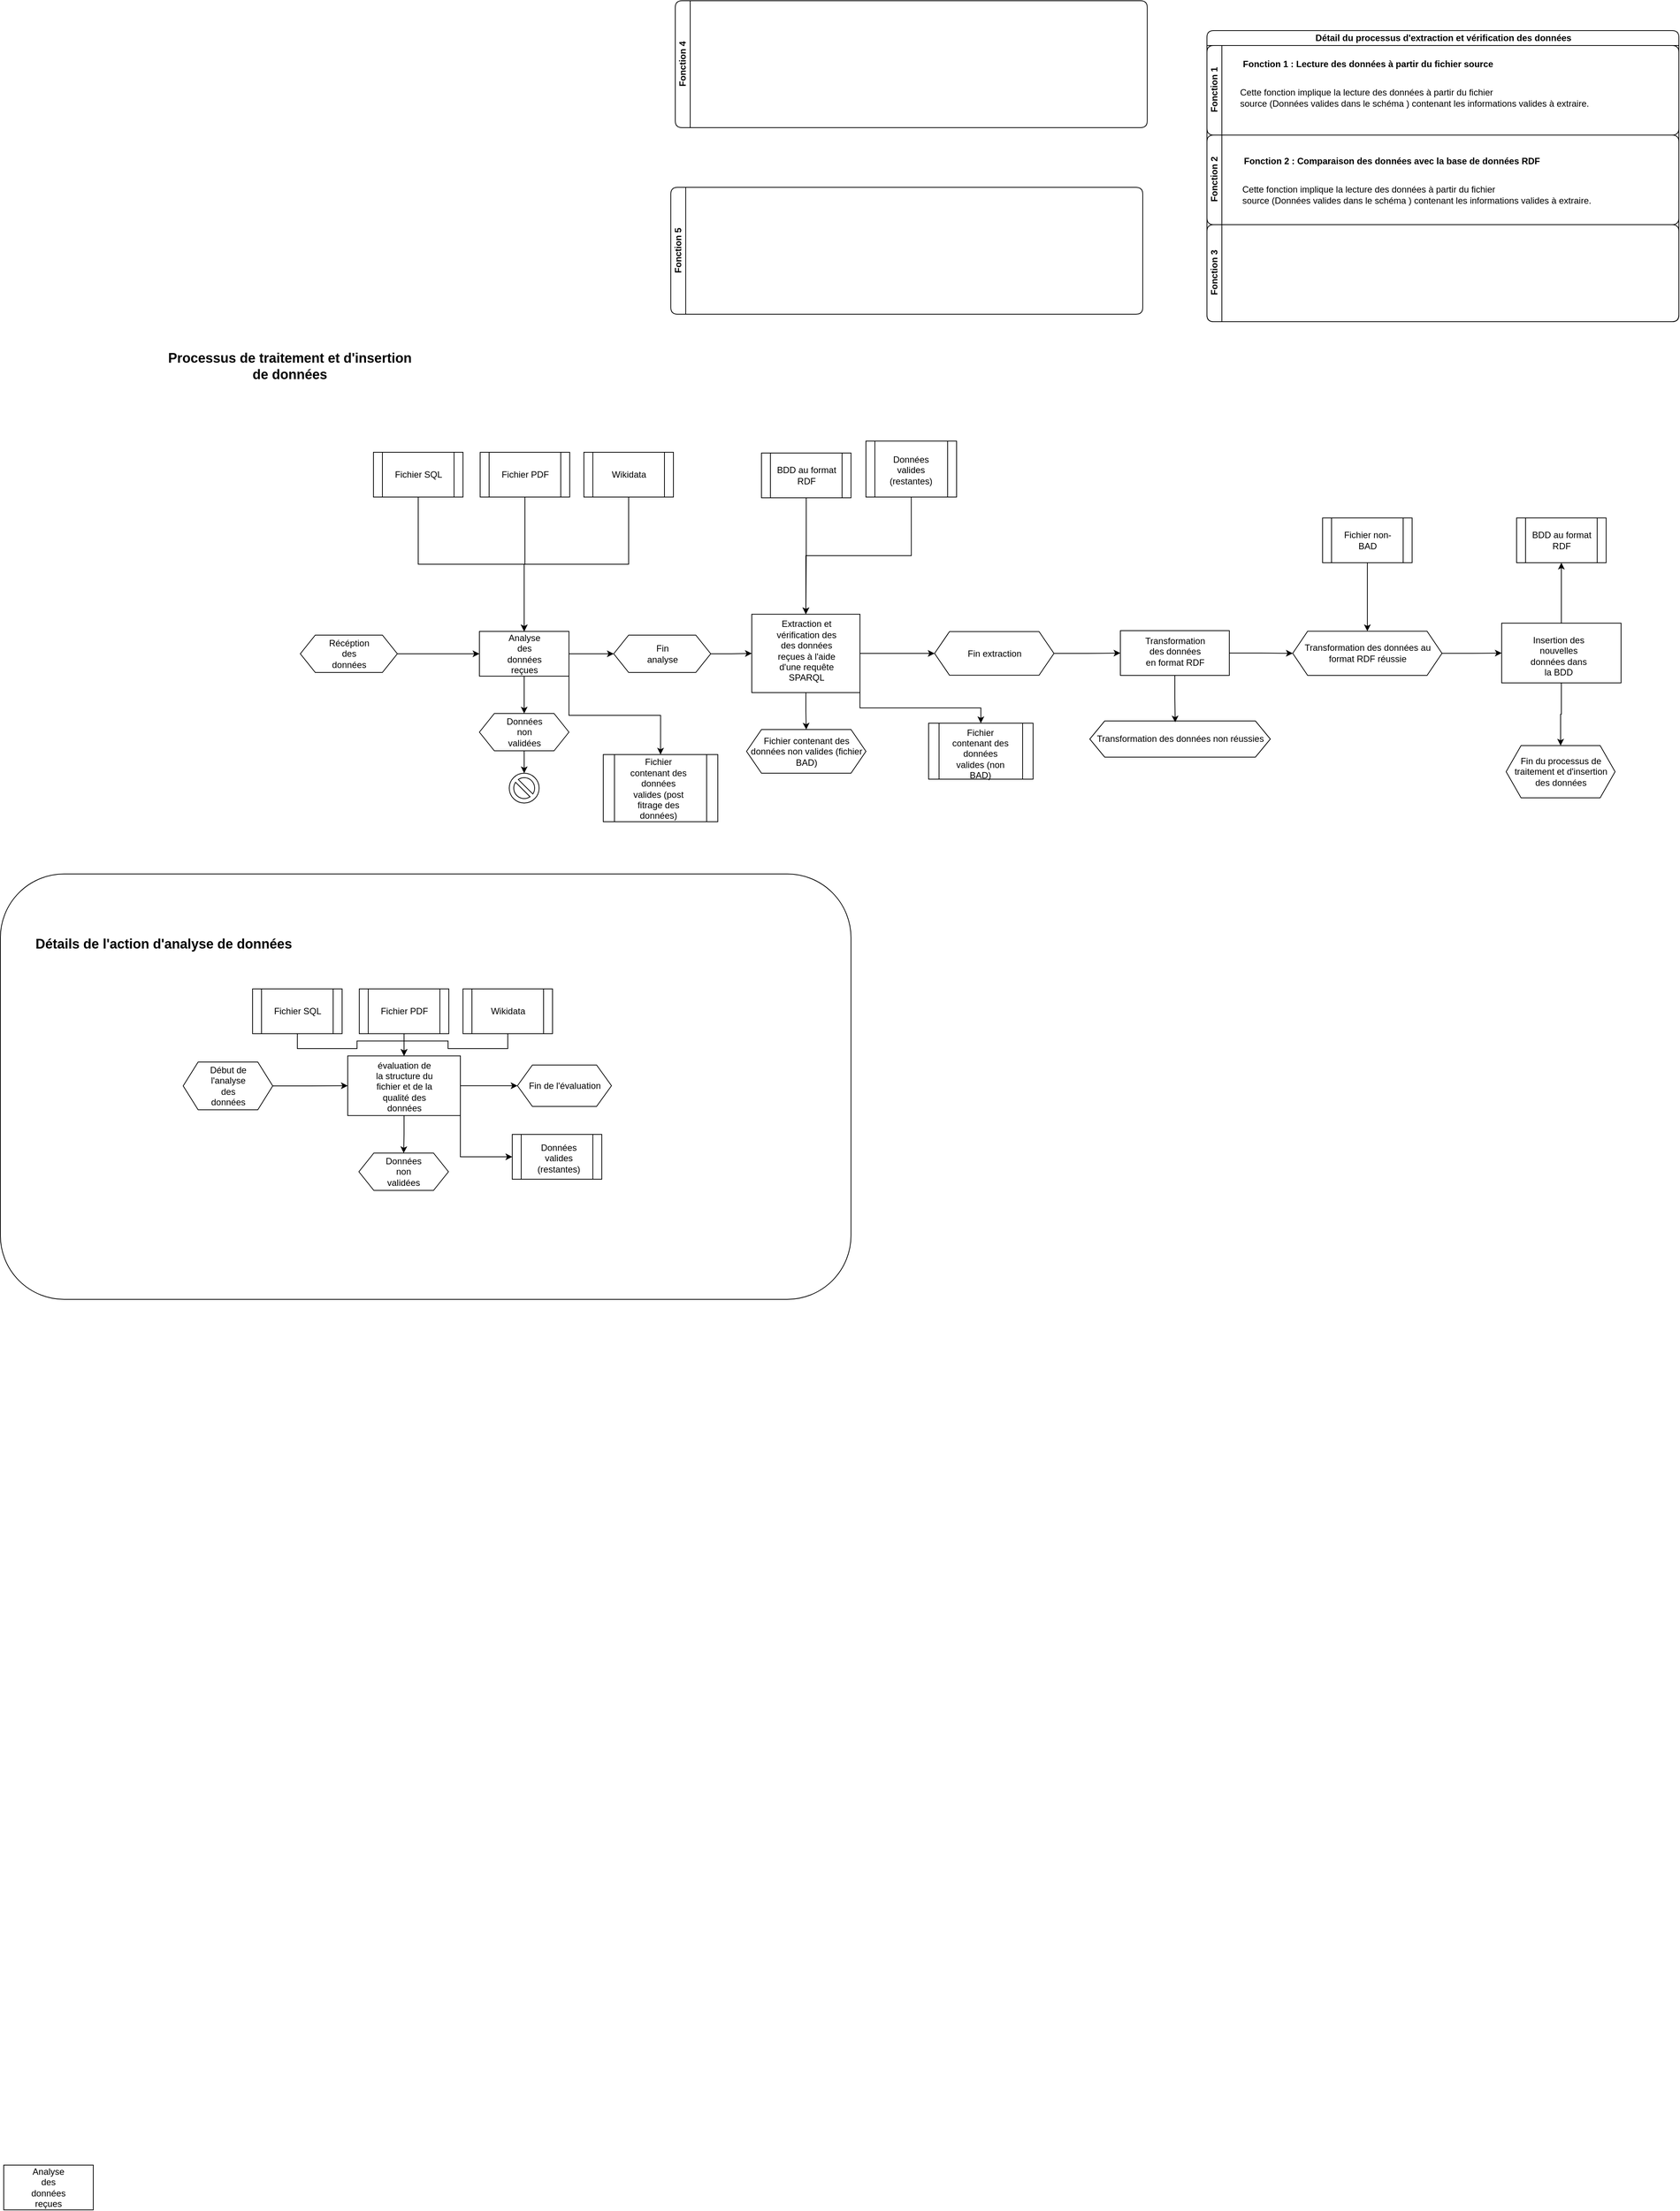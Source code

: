 <mxfile version="23.1.2" type="device">
  <diagram name="Page-1" id="oZl6qOF1715ecc37o1_x">
    <mxGraphModel dx="1509" dy="3006" grid="1" gridSize="10" guides="1" tooltips="1" connect="1" arrows="1" fold="0" page="1" pageScale="1" pageWidth="850" pageHeight="1100" math="0" shadow="0">
      <root>
        <mxCell id="0" />
        <mxCell id="1" parent="0" />
        <mxCell id="aIO3nB47ezk3nz23C2y8-13" value="" style="rounded=0;whiteSpace=wrap;html=1;" parent="1" vertex="1">
          <mxGeometry x="70" y="1250" width="120" height="60" as="geometry" />
        </mxCell>
        <mxCell id="aIO3nB47ezk3nz23C2y8-14" value="Analyse des données reçues" style="text;html=1;strokeColor=none;fillColor=none;align=center;verticalAlign=middle;whiteSpace=wrap;rounded=0;" parent="1" vertex="1">
          <mxGeometry x="100" y="1265" width="60" height="30" as="geometry" />
        </mxCell>
        <mxCell id="aIO3nB47ezk3nz23C2y8-145" value="" style="rounded=1;whiteSpace=wrap;html=1;movable=1;resizable=1;rotatable=1;deletable=1;editable=1;locked=0;connectable=1;" parent="1" vertex="1">
          <mxGeometry x="65.5" y="-480" width="1140" height="570" as="geometry" />
        </mxCell>
        <mxCell id="aIO3nB47ezk3nz23C2y8-163" style="edgeStyle=orthogonalEdgeStyle;rounded=0;orthogonalLoop=1;jettySize=auto;html=1;exitX=1;exitY=0.5;exitDx=0;exitDy=0;entryX=0;entryY=0.5;entryDx=0;entryDy=0;" parent="1" source="aIO3nB47ezk3nz23C2y8-164" target="aIO3nB47ezk3nz23C2y8-169" edge="1">
          <mxGeometry relative="1" as="geometry" />
        </mxCell>
        <mxCell id="aIO3nB47ezk3nz23C2y8-164" value="" style="shape=hexagon;perimeter=hexagonPerimeter2;whiteSpace=wrap;html=1;fixedSize=1;" parent="1" vertex="1">
          <mxGeometry x="310.5" y="-228" width="120" height="64" as="geometry" />
        </mxCell>
        <mxCell id="aIO3nB47ezk3nz23C2y8-165" value="Début de l&#39;analyse des données" style="text;html=1;strokeColor=none;fillColor=none;align=center;verticalAlign=middle;whiteSpace=wrap;rounded=0;" parent="1" vertex="1">
          <mxGeometry x="340.5" y="-211" width="60" height="30" as="geometry" />
        </mxCell>
        <mxCell id="aIO3nB47ezk3nz23C2y8-166" style="edgeStyle=orthogonalEdgeStyle;rounded=0;orthogonalLoop=1;jettySize=auto;html=1;exitX=0.5;exitY=1;exitDx=0;exitDy=0;entryX=0.5;entryY=0;entryDx=0;entryDy=0;" parent="1" source="aIO3nB47ezk3nz23C2y8-169" target="aIO3nB47ezk3nz23C2y8-181" edge="1">
          <mxGeometry relative="1" as="geometry" />
        </mxCell>
        <mxCell id="aIO3nB47ezk3nz23C2y8-167" style="edgeStyle=orthogonalEdgeStyle;rounded=0;orthogonalLoop=1;jettySize=auto;html=1;exitX=1;exitY=0.5;exitDx=0;exitDy=0;entryX=0;entryY=0.5;entryDx=0;entryDy=0;" parent="1" source="aIO3nB47ezk3nz23C2y8-169" target="aIO3nB47ezk3nz23C2y8-180" edge="1">
          <mxGeometry relative="1" as="geometry" />
        </mxCell>
        <mxCell id="aIO3nB47ezk3nz23C2y8-168" style="edgeStyle=orthogonalEdgeStyle;rounded=0;orthogonalLoop=1;jettySize=auto;html=1;exitX=1;exitY=1;exitDx=0;exitDy=0;entryX=0;entryY=0.5;entryDx=0;entryDy=0;" parent="1" source="aIO3nB47ezk3nz23C2y8-169" target="aIO3nB47ezk3nz23C2y8-183" edge="1">
          <mxGeometry relative="1" as="geometry" />
        </mxCell>
        <mxCell id="aIO3nB47ezk3nz23C2y8-169" value="" style="rounded=0;whiteSpace=wrap;html=1;" parent="1" vertex="1">
          <mxGeometry x="531" y="-236.25" width="151" height="80" as="geometry" />
        </mxCell>
        <mxCell id="aIO3nB47ezk3nz23C2y8-170" value="évaluation de la structure du fichier et de la qualité des données" style="text;html=1;strokeColor=none;fillColor=none;align=center;verticalAlign=middle;whiteSpace=wrap;rounded=0;" parent="1" vertex="1">
          <mxGeometry x="563.5" y="-210" width="86" height="30" as="geometry" />
        </mxCell>
        <mxCell id="aIO3nB47ezk3nz23C2y8-171" style="edgeStyle=orthogonalEdgeStyle;rounded=0;orthogonalLoop=1;jettySize=auto;html=1;exitX=0.5;exitY=1;exitDx=0;exitDy=0;entryX=0.5;entryY=0;entryDx=0;entryDy=0;" parent="1" source="aIO3nB47ezk3nz23C2y8-172" target="aIO3nB47ezk3nz23C2y8-169" edge="1">
          <mxGeometry relative="1" as="geometry" />
        </mxCell>
        <mxCell id="aIO3nB47ezk3nz23C2y8-172" value="" style="shape=process;whiteSpace=wrap;html=1;backgroundOutline=1;" parent="1" vertex="1">
          <mxGeometry x="403.5" y="-326" width="120" height="60" as="geometry" />
        </mxCell>
        <mxCell id="aIO3nB47ezk3nz23C2y8-173" value="Fichier SQL" style="text;html=1;strokeColor=none;fillColor=none;align=center;verticalAlign=middle;whiteSpace=wrap;rounded=0;" parent="1" vertex="1">
          <mxGeometry x="420.5" y="-311" width="86" height="30" as="geometry" />
        </mxCell>
        <mxCell id="aIO3nB47ezk3nz23C2y8-174" style="edgeStyle=orthogonalEdgeStyle;rounded=0;orthogonalLoop=1;jettySize=auto;html=1;exitX=0.5;exitY=1;exitDx=0;exitDy=0;entryX=0.5;entryY=0;entryDx=0;entryDy=0;" parent="1" source="aIO3nB47ezk3nz23C2y8-175" target="aIO3nB47ezk3nz23C2y8-169" edge="1">
          <mxGeometry relative="1" as="geometry" />
        </mxCell>
        <mxCell id="aIO3nB47ezk3nz23C2y8-175" value="" style="shape=process;whiteSpace=wrap;html=1;backgroundOutline=1;" parent="1" vertex="1">
          <mxGeometry x="546.5" y="-326" width="120" height="60" as="geometry" />
        </mxCell>
        <mxCell id="aIO3nB47ezk3nz23C2y8-176" value="Fichier PDF" style="text;html=1;strokeColor=none;fillColor=none;align=center;verticalAlign=middle;whiteSpace=wrap;rounded=0;" parent="1" vertex="1">
          <mxGeometry x="563.5" y="-311" width="86" height="30" as="geometry" />
        </mxCell>
        <mxCell id="aIO3nB47ezk3nz23C2y8-177" style="edgeStyle=orthogonalEdgeStyle;rounded=0;orthogonalLoop=1;jettySize=auto;html=1;exitX=0.5;exitY=1;exitDx=0;exitDy=0;entryX=0.5;entryY=0;entryDx=0;entryDy=0;" parent="1" source="aIO3nB47ezk3nz23C2y8-178" target="aIO3nB47ezk3nz23C2y8-169" edge="1">
          <mxGeometry relative="1" as="geometry" />
        </mxCell>
        <mxCell id="aIO3nB47ezk3nz23C2y8-178" value="" style="shape=process;whiteSpace=wrap;html=1;backgroundOutline=1;" parent="1" vertex="1">
          <mxGeometry x="685.5" y="-326" width="120" height="60" as="geometry" />
        </mxCell>
        <mxCell id="aIO3nB47ezk3nz23C2y8-179" value="Wikidata" style="text;html=1;strokeColor=none;fillColor=none;align=center;verticalAlign=middle;whiteSpace=wrap;rounded=0;" parent="1" vertex="1">
          <mxGeometry x="702.5" y="-311" width="86" height="30" as="geometry" />
        </mxCell>
        <mxCell id="aIO3nB47ezk3nz23C2y8-180" value="Fin de l&#39;évaluation" style="shape=hexagon;perimeter=hexagonPerimeter2;whiteSpace=wrap;html=1;fixedSize=1;" parent="1" vertex="1">
          <mxGeometry x="758.5" y="-224" width="126" height="55.5" as="geometry" />
        </mxCell>
        <mxCell id="aIO3nB47ezk3nz23C2y8-181" value="" style="shape=hexagon;perimeter=hexagonPerimeter2;whiteSpace=wrap;html=1;fixedSize=1;" parent="1" vertex="1">
          <mxGeometry x="546" y="-106" width="120" height="50" as="geometry" />
        </mxCell>
        <mxCell id="aIO3nB47ezk3nz23C2y8-182" value="Données non validées" style="text;html=1;strokeColor=none;fillColor=none;align=center;verticalAlign=middle;whiteSpace=wrap;rounded=0;" parent="1" vertex="1">
          <mxGeometry x="576" y="-96" width="60" height="30" as="geometry" />
        </mxCell>
        <mxCell id="aIO3nB47ezk3nz23C2y8-183" value="" style="shape=process;whiteSpace=wrap;html=1;backgroundOutline=1;" parent="1" vertex="1">
          <mxGeometry x="751.5" y="-131" width="120" height="60" as="geometry" />
        </mxCell>
        <mxCell id="aIO3nB47ezk3nz23C2y8-184" value="Données valides (restantes)" style="text;html=1;strokeColor=none;fillColor=none;align=center;verticalAlign=middle;whiteSpace=wrap;rounded=0;" parent="1" vertex="1">
          <mxGeometry x="770.5" y="-114" width="86" height="30" as="geometry" />
        </mxCell>
        <mxCell id="aIO3nB47ezk3nz23C2y8-186" value="&lt;b&gt;&lt;font style=&quot;font-size: 18px;&quot;&gt;Détails de l&#39;action d&#39;analyse de données&lt;br&gt;&lt;/font&gt;&lt;/b&gt;" style="text;html=1;strokeColor=none;fillColor=none;align=center;verticalAlign=middle;whiteSpace=wrap;rounded=0;" parent="1" vertex="1">
          <mxGeometry x="111" y="-446" width="347" height="120" as="geometry" />
        </mxCell>
        <mxCell id="iXcxEZcWJ1QKEO0OURPL-1" style="edgeStyle=orthogonalEdgeStyle;rounded=0;orthogonalLoop=1;jettySize=auto;html=1;exitX=1;exitY=0.5;exitDx=0;exitDy=0;entryX=0;entryY=0.5;entryDx=0;entryDy=0;" edge="1" parent="1" source="iXcxEZcWJ1QKEO0OURPL-2" target="iXcxEZcWJ1QKEO0OURPL-7">
          <mxGeometry relative="1" as="geometry" />
        </mxCell>
        <mxCell id="iXcxEZcWJ1QKEO0OURPL-2" value="" style="shape=hexagon;perimeter=hexagonPerimeter2;whiteSpace=wrap;html=1;fixedSize=1;" vertex="1" parent="1">
          <mxGeometry x="467.5" y="-800" width="130" height="50" as="geometry" />
        </mxCell>
        <mxCell id="iXcxEZcWJ1QKEO0OURPL-3" value="Récéption des données" style="text;html=1;strokeColor=none;fillColor=none;align=center;verticalAlign=middle;whiteSpace=wrap;rounded=0;" vertex="1" parent="1">
          <mxGeometry x="502.5" y="-790" width="60" height="30" as="geometry" />
        </mxCell>
        <mxCell id="iXcxEZcWJ1QKEO0OURPL-4" style="edgeStyle=orthogonalEdgeStyle;rounded=0;orthogonalLoop=1;jettySize=auto;html=1;exitX=0.5;exitY=1;exitDx=0;exitDy=0;entryX=0.5;entryY=0;entryDx=0;entryDy=0;" edge="1" parent="1" source="iXcxEZcWJ1QKEO0OURPL-7" target="iXcxEZcWJ1QKEO0OURPL-9">
          <mxGeometry relative="1" as="geometry" />
        </mxCell>
        <mxCell id="iXcxEZcWJ1QKEO0OURPL-5" style="edgeStyle=orthogonalEdgeStyle;rounded=0;orthogonalLoop=1;jettySize=auto;html=1;exitX=1;exitY=0.5;exitDx=0;exitDy=0;entryX=0;entryY=0.5;entryDx=0;entryDy=0;" edge="1" parent="1" source="iXcxEZcWJ1QKEO0OURPL-7" target="iXcxEZcWJ1QKEO0OURPL-19">
          <mxGeometry relative="1" as="geometry" />
        </mxCell>
        <mxCell id="iXcxEZcWJ1QKEO0OURPL-6" style="edgeStyle=orthogonalEdgeStyle;rounded=0;orthogonalLoop=1;jettySize=auto;html=1;exitX=1;exitY=1;exitDx=0;exitDy=0;entryX=0.5;entryY=0;entryDx=0;entryDy=0;" edge="1" parent="1" source="iXcxEZcWJ1QKEO0OURPL-7" target="iXcxEZcWJ1QKEO0OURPL-56">
          <mxGeometry relative="1" as="geometry" />
        </mxCell>
        <mxCell id="iXcxEZcWJ1QKEO0OURPL-7" value="" style="rounded=0;whiteSpace=wrap;html=1;" vertex="1" parent="1">
          <mxGeometry x="707.5" y="-805" width="120" height="60" as="geometry" />
        </mxCell>
        <mxCell id="iXcxEZcWJ1QKEO0OURPL-8" value="Analyse des données reçues" style="text;html=1;strokeColor=none;fillColor=none;align=center;verticalAlign=middle;whiteSpace=wrap;rounded=0;" vertex="1" parent="1">
          <mxGeometry x="737.5" y="-790" width="60" height="30" as="geometry" />
        </mxCell>
        <mxCell id="iXcxEZcWJ1QKEO0OURPL-9" value="" style="shape=hexagon;perimeter=hexagonPerimeter2;whiteSpace=wrap;html=1;fixedSize=1;" vertex="1" parent="1">
          <mxGeometry x="707.5" y="-695" width="120" height="50" as="geometry" />
        </mxCell>
        <mxCell id="iXcxEZcWJ1QKEO0OURPL-10" value="Données non validées" style="text;html=1;strokeColor=none;fillColor=none;align=center;verticalAlign=middle;whiteSpace=wrap;rounded=0;" vertex="1" parent="1">
          <mxGeometry x="737.5" y="-685" width="60" height="30" as="geometry" />
        </mxCell>
        <mxCell id="iXcxEZcWJ1QKEO0OURPL-11" value="" style="verticalLabelPosition=bottom;verticalAlign=top;html=1;shape=mxgraph.basic.no_symbol" vertex="1" parent="1">
          <mxGeometry x="747.5" y="-615" width="40" height="40" as="geometry" />
        </mxCell>
        <mxCell id="iXcxEZcWJ1QKEO0OURPL-12" style="edgeStyle=orthogonalEdgeStyle;rounded=0;orthogonalLoop=1;jettySize=auto;html=1;exitX=0.5;exitY=1;exitDx=0;exitDy=0;entryX=0.5;entryY=0;entryDx=0;entryDy=0;entryPerimeter=0;" edge="1" parent="1" source="iXcxEZcWJ1QKEO0OURPL-9" target="iXcxEZcWJ1QKEO0OURPL-11">
          <mxGeometry relative="1" as="geometry" />
        </mxCell>
        <mxCell id="iXcxEZcWJ1QKEO0OURPL-13" style="edgeStyle=orthogonalEdgeStyle;rounded=0;orthogonalLoop=1;jettySize=auto;html=1;exitX=1;exitY=0.5;exitDx=0;exitDy=0;entryX=0;entryY=0.5;entryDx=0;entryDy=0;" edge="1" parent="1" source="iXcxEZcWJ1QKEO0OURPL-16" target="iXcxEZcWJ1QKEO0OURPL-35">
          <mxGeometry relative="1" as="geometry" />
        </mxCell>
        <mxCell id="iXcxEZcWJ1QKEO0OURPL-14" style="edgeStyle=orthogonalEdgeStyle;rounded=0;orthogonalLoop=1;jettySize=auto;html=1;exitX=0.5;exitY=1;exitDx=0;exitDy=0;entryX=0.5;entryY=0;entryDx=0;entryDy=0;" edge="1" parent="1" source="iXcxEZcWJ1QKEO0OURPL-16" target="iXcxEZcWJ1QKEO0OURPL-36">
          <mxGeometry relative="1" as="geometry" />
        </mxCell>
        <mxCell id="iXcxEZcWJ1QKEO0OURPL-15" style="edgeStyle=orthogonalEdgeStyle;rounded=0;orthogonalLoop=1;jettySize=auto;html=1;exitX=1;exitY=1;exitDx=0;exitDy=0;entryX=0.5;entryY=0;entryDx=0;entryDy=0;" edge="1" parent="1" source="iXcxEZcWJ1QKEO0OURPL-16" target="iXcxEZcWJ1QKEO0OURPL-54">
          <mxGeometry relative="1" as="geometry" />
        </mxCell>
        <mxCell id="iXcxEZcWJ1QKEO0OURPL-16" value="" style="rounded=0;whiteSpace=wrap;html=1;" vertex="1" parent="1">
          <mxGeometry x="1072.5" y="-828" width="145" height="105" as="geometry" />
        </mxCell>
        <mxCell id="iXcxEZcWJ1QKEO0OURPL-17" value="Extraction et vérification des des données reçues à l&#39;aide d&#39;une requête SPARQL" style="text;html=1;strokeColor=none;fillColor=none;align=center;verticalAlign=middle;whiteSpace=wrap;rounded=0;" vertex="1" parent="1">
          <mxGeometry x="1102.5" y="-794" width="86" height="30" as="geometry" />
        </mxCell>
        <mxCell id="iXcxEZcWJ1QKEO0OURPL-18" style="edgeStyle=orthogonalEdgeStyle;rounded=0;orthogonalLoop=1;jettySize=auto;html=1;exitX=1;exitY=0.5;exitDx=0;exitDy=0;entryX=0;entryY=0.5;entryDx=0;entryDy=0;" edge="1" parent="1" source="iXcxEZcWJ1QKEO0OURPL-19" target="iXcxEZcWJ1QKEO0OURPL-16">
          <mxGeometry relative="1" as="geometry" />
        </mxCell>
        <mxCell id="iXcxEZcWJ1QKEO0OURPL-19" value="" style="shape=hexagon;perimeter=hexagonPerimeter2;whiteSpace=wrap;html=1;fixedSize=1;" vertex="1" parent="1">
          <mxGeometry x="887.5" y="-800" width="130" height="50" as="geometry" />
        </mxCell>
        <mxCell id="iXcxEZcWJ1QKEO0OURPL-20" value="Fin analyse" style="text;html=1;strokeColor=none;fillColor=none;align=center;verticalAlign=middle;whiteSpace=wrap;rounded=0;" vertex="1" parent="1">
          <mxGeometry x="922.5" y="-790" width="60" height="30" as="geometry" />
        </mxCell>
        <mxCell id="iXcxEZcWJ1QKEO0OURPL-21" style="edgeStyle=orthogonalEdgeStyle;rounded=0;orthogonalLoop=1;jettySize=auto;html=1;exitX=0.5;exitY=1;exitDx=0;exitDy=0;entryX=0.5;entryY=0;entryDx=0;entryDy=0;" edge="1" parent="1" source="iXcxEZcWJ1QKEO0OURPL-22" target="iXcxEZcWJ1QKEO0OURPL-16">
          <mxGeometry relative="1" as="geometry" />
        </mxCell>
        <mxCell id="iXcxEZcWJ1QKEO0OURPL-22" value="" style="shape=process;whiteSpace=wrap;html=1;backgroundOutline=1;" vertex="1" parent="1">
          <mxGeometry x="1085.5" y="-1044" width="120" height="60" as="geometry" />
        </mxCell>
        <mxCell id="iXcxEZcWJ1QKEO0OURPL-23" value="BDD au format RDF" style="text;html=1;strokeColor=none;fillColor=none;align=center;verticalAlign=middle;whiteSpace=wrap;rounded=0;" vertex="1" parent="1">
          <mxGeometry x="1102.5" y="-1029" width="86" height="30" as="geometry" />
        </mxCell>
        <mxCell id="iXcxEZcWJ1QKEO0OURPL-24" style="edgeStyle=orthogonalEdgeStyle;rounded=0;orthogonalLoop=1;jettySize=auto;html=1;exitX=1;exitY=0.5;exitDx=0;exitDy=0;entryX=0;entryY=0.5;entryDx=0;entryDy=0;" edge="1" parent="1" source="iXcxEZcWJ1QKEO0OURPL-25" target="iXcxEZcWJ1QKEO0OURPL-47">
          <mxGeometry relative="1" as="geometry" />
        </mxCell>
        <mxCell id="iXcxEZcWJ1QKEO0OURPL-25" value="" style="rounded=0;whiteSpace=wrap;html=1;" vertex="1" parent="1">
          <mxGeometry x="1566.5" y="-806" width="146" height="60" as="geometry" />
        </mxCell>
        <mxCell id="iXcxEZcWJ1QKEO0OURPL-26" value="Transformation des données en format RDF" style="text;html=1;strokeColor=none;fillColor=none;align=center;verticalAlign=middle;whiteSpace=wrap;rounded=0;" vertex="1" parent="1">
          <mxGeometry x="1596.5" y="-793" width="86" height="30" as="geometry" />
        </mxCell>
        <mxCell id="iXcxEZcWJ1QKEO0OURPL-27" value="" style="shape=process;whiteSpace=wrap;html=1;backgroundOutline=1;" vertex="1" parent="1">
          <mxGeometry x="2097.5" y="-957" width="120" height="60" as="geometry" />
        </mxCell>
        <mxCell id="iXcxEZcWJ1QKEO0OURPL-28" value="BDD au format RDF" style="text;html=1;strokeColor=none;fillColor=none;align=center;verticalAlign=middle;whiteSpace=wrap;rounded=0;" vertex="1" parent="1">
          <mxGeometry x="2114.5" y="-942" width="86" height="30" as="geometry" />
        </mxCell>
        <mxCell id="iXcxEZcWJ1QKEO0OURPL-29" style="edgeStyle=orthogonalEdgeStyle;rounded=0;orthogonalLoop=1;jettySize=auto;html=1;exitX=0.5;exitY=0;exitDx=0;exitDy=0;entryX=0.5;entryY=1;entryDx=0;entryDy=0;" edge="1" parent="1" source="iXcxEZcWJ1QKEO0OURPL-31" target="iXcxEZcWJ1QKEO0OURPL-27">
          <mxGeometry relative="1" as="geometry" />
        </mxCell>
        <mxCell id="iXcxEZcWJ1QKEO0OURPL-30" style="edgeStyle=orthogonalEdgeStyle;rounded=0;orthogonalLoop=1;jettySize=auto;html=1;exitX=0.5;exitY=1;exitDx=0;exitDy=0;entryX=0.5;entryY=0;entryDx=0;entryDy=0;" edge="1" parent="1" source="iXcxEZcWJ1QKEO0OURPL-31" target="iXcxEZcWJ1QKEO0OURPL-33">
          <mxGeometry relative="1" as="geometry" />
        </mxCell>
        <mxCell id="iXcxEZcWJ1QKEO0OURPL-31" value="" style="rounded=0;whiteSpace=wrap;html=1;" vertex="1" parent="1">
          <mxGeometry x="2077.5" y="-816" width="160" height="80" as="geometry" />
        </mxCell>
        <mxCell id="iXcxEZcWJ1QKEO0OURPL-32" value="Insertion des nouvelles données dans la BDD" style="text;html=1;strokeColor=none;fillColor=none;align=center;verticalAlign=middle;whiteSpace=wrap;rounded=0;" vertex="1" parent="1">
          <mxGeometry x="2110.5" y="-787" width="86" height="30" as="geometry" />
        </mxCell>
        <mxCell id="iXcxEZcWJ1QKEO0OURPL-33" value="Fin du processus de traitement et d&#39;insertion des données" style="shape=hexagon;perimeter=hexagonPerimeter2;whiteSpace=wrap;html=1;fixedSize=1;" vertex="1" parent="1">
          <mxGeometry x="2083.5" y="-652" width="146" height="70" as="geometry" />
        </mxCell>
        <mxCell id="iXcxEZcWJ1QKEO0OURPL-34" style="edgeStyle=orthogonalEdgeStyle;rounded=0;orthogonalLoop=1;jettySize=auto;html=1;exitX=1;exitY=0.5;exitDx=0;exitDy=0;entryX=0;entryY=0.5;entryDx=0;entryDy=0;" edge="1" parent="1" source="iXcxEZcWJ1QKEO0OURPL-35" target="iXcxEZcWJ1QKEO0OURPL-25">
          <mxGeometry relative="1" as="geometry" />
        </mxCell>
        <mxCell id="iXcxEZcWJ1QKEO0OURPL-35" value="Fin extraction" style="shape=hexagon;perimeter=hexagonPerimeter2;whiteSpace=wrap;html=1;fixedSize=1;" vertex="1" parent="1">
          <mxGeometry x="1317.5" y="-804.75" width="160" height="58.5" as="geometry" />
        </mxCell>
        <mxCell id="iXcxEZcWJ1QKEO0OURPL-36" value="Fichier contenant des données non valides (fichier BAD)" style="shape=hexagon;perimeter=hexagonPerimeter2;whiteSpace=wrap;html=1;fixedSize=1;" vertex="1" parent="1">
          <mxGeometry x="1065.5" y="-673.5" width="160" height="58.5" as="geometry" />
        </mxCell>
        <mxCell id="iXcxEZcWJ1QKEO0OURPL-37" style="edgeStyle=orthogonalEdgeStyle;rounded=0;orthogonalLoop=1;jettySize=auto;html=1;exitX=0.5;exitY=1;exitDx=0;exitDy=0;entryX=0.5;entryY=0;entryDx=0;entryDy=0;" edge="1" parent="1" source="iXcxEZcWJ1QKEO0OURPL-38" target="iXcxEZcWJ1QKEO0OURPL-7">
          <mxGeometry relative="1" as="geometry" />
        </mxCell>
        <mxCell id="iXcxEZcWJ1QKEO0OURPL-38" value="" style="shape=process;whiteSpace=wrap;html=1;backgroundOutline=1;" vertex="1" parent="1">
          <mxGeometry x="565.5" y="-1045" width="120" height="60" as="geometry" />
        </mxCell>
        <mxCell id="iXcxEZcWJ1QKEO0OURPL-39" value="Fichier SQL" style="text;html=1;strokeColor=none;fillColor=none;align=center;verticalAlign=middle;whiteSpace=wrap;rounded=0;" vertex="1" parent="1">
          <mxGeometry x="582.5" y="-1030" width="86" height="30" as="geometry" />
        </mxCell>
        <mxCell id="iXcxEZcWJ1QKEO0OURPL-40" style="edgeStyle=orthogonalEdgeStyle;rounded=0;orthogonalLoop=1;jettySize=auto;html=1;exitX=0.5;exitY=1;exitDx=0;exitDy=0;entryX=0.5;entryY=0;entryDx=0;entryDy=0;" edge="1" parent="1" source="iXcxEZcWJ1QKEO0OURPL-41" target="iXcxEZcWJ1QKEO0OURPL-7">
          <mxGeometry relative="1" as="geometry" />
        </mxCell>
        <mxCell id="iXcxEZcWJ1QKEO0OURPL-41" value="" style="shape=process;whiteSpace=wrap;html=1;backgroundOutline=1;" vertex="1" parent="1">
          <mxGeometry x="708.5" y="-1045" width="120" height="60" as="geometry" />
        </mxCell>
        <mxCell id="iXcxEZcWJ1QKEO0OURPL-42" value="Fichier PDF" style="text;html=1;strokeColor=none;fillColor=none;align=center;verticalAlign=middle;whiteSpace=wrap;rounded=0;" vertex="1" parent="1">
          <mxGeometry x="725.5" y="-1030" width="86" height="30" as="geometry" />
        </mxCell>
        <mxCell id="iXcxEZcWJ1QKEO0OURPL-43" style="edgeStyle=orthogonalEdgeStyle;rounded=0;orthogonalLoop=1;jettySize=auto;html=1;exitX=0.5;exitY=1;exitDx=0;exitDy=0;entryX=0.5;entryY=0;entryDx=0;entryDy=0;" edge="1" parent="1" source="iXcxEZcWJ1QKEO0OURPL-44" target="iXcxEZcWJ1QKEO0OURPL-7">
          <mxGeometry relative="1" as="geometry" />
        </mxCell>
        <mxCell id="iXcxEZcWJ1QKEO0OURPL-44" value="" style="shape=process;whiteSpace=wrap;html=1;backgroundOutline=1;" vertex="1" parent="1">
          <mxGeometry x="847.5" y="-1045" width="120" height="60" as="geometry" />
        </mxCell>
        <mxCell id="iXcxEZcWJ1QKEO0OURPL-45" value="Wikidata" style="text;html=1;strokeColor=none;fillColor=none;align=center;verticalAlign=middle;whiteSpace=wrap;rounded=0;" vertex="1" parent="1">
          <mxGeometry x="864.5" y="-1030" width="86" height="30" as="geometry" />
        </mxCell>
        <mxCell id="iXcxEZcWJ1QKEO0OURPL-46" style="edgeStyle=orthogonalEdgeStyle;rounded=0;orthogonalLoop=1;jettySize=auto;html=1;exitX=1;exitY=0.5;exitDx=0;exitDy=0;entryX=0;entryY=0.5;entryDx=0;entryDy=0;" edge="1" parent="1" source="iXcxEZcWJ1QKEO0OURPL-47" target="iXcxEZcWJ1QKEO0OURPL-31">
          <mxGeometry relative="1" as="geometry" />
        </mxCell>
        <mxCell id="iXcxEZcWJ1QKEO0OURPL-47" value="Transformation des données au format RDF réussie" style="shape=hexagon;perimeter=hexagonPerimeter2;whiteSpace=wrap;html=1;fixedSize=1;" vertex="1" parent="1">
          <mxGeometry x="1797.5" y="-805.25" width="200" height="59.25" as="geometry" />
        </mxCell>
        <mxCell id="iXcxEZcWJ1QKEO0OURPL-48" value="Transformation des données non réussies" style="shape=hexagon;perimeter=hexagonPerimeter2;whiteSpace=wrap;html=1;fixedSize=1;" vertex="1" parent="1">
          <mxGeometry x="1525.5" y="-685" width="242" height="48.5" as="geometry" />
        </mxCell>
        <mxCell id="iXcxEZcWJ1QKEO0OURPL-49" style="edgeStyle=orthogonalEdgeStyle;rounded=0;orthogonalLoop=1;jettySize=auto;html=1;exitX=0.5;exitY=1;exitDx=0;exitDy=0;entryX=0.473;entryY=0.039;entryDx=0;entryDy=0;entryPerimeter=0;" edge="1" parent="1" source="iXcxEZcWJ1QKEO0OURPL-25" target="iXcxEZcWJ1QKEO0OURPL-48">
          <mxGeometry relative="1" as="geometry" />
        </mxCell>
        <mxCell id="iXcxEZcWJ1QKEO0OURPL-50" value="&lt;b&gt;&lt;font style=&quot;font-size: 18px;&quot;&gt;Processus de traitement et d&#39;insertion de données&lt;br&gt;&lt;/font&gt;&lt;/b&gt;" style="text;html=1;strokeColor=none;fillColor=none;align=center;verticalAlign=middle;whiteSpace=wrap;rounded=0;" vertex="1" parent="1">
          <mxGeometry x="280" y="-1220" width="347" height="120" as="geometry" />
        </mxCell>
        <mxCell id="iXcxEZcWJ1QKEO0OURPL-51" value="" style="shape=process;whiteSpace=wrap;html=1;backgroundOutline=1;" vertex="1" parent="1">
          <mxGeometry x="1837.5" y="-957" width="120" height="60" as="geometry" />
        </mxCell>
        <mxCell id="iXcxEZcWJ1QKEO0OURPL-52" value="Fichier non-BAD" style="text;html=1;strokeColor=none;fillColor=none;align=center;verticalAlign=middle;whiteSpace=wrap;rounded=0;" vertex="1" parent="1">
          <mxGeometry x="1854.5" y="-942" width="86" height="30" as="geometry" />
        </mxCell>
        <mxCell id="iXcxEZcWJ1QKEO0OURPL-53" value="" style="endArrow=classic;html=1;rounded=0;entryX=0.5;entryY=0;entryDx=0;entryDy=0;exitX=0.5;exitY=1;exitDx=0;exitDy=0;" edge="1" parent="1" source="iXcxEZcWJ1QKEO0OURPL-51" target="iXcxEZcWJ1QKEO0OURPL-47">
          <mxGeometry width="50" height="50" relative="1" as="geometry">
            <mxPoint x="1717" y="-840" as="sourcePoint" />
            <mxPoint x="1767" y="-890" as="targetPoint" />
          </mxGeometry>
        </mxCell>
        <mxCell id="iXcxEZcWJ1QKEO0OURPL-54" value="" style="shape=process;whiteSpace=wrap;html=1;backgroundOutline=1;" vertex="1" parent="1">
          <mxGeometry x="1309.5" y="-682" width="140" height="75" as="geometry" />
        </mxCell>
        <mxCell id="iXcxEZcWJ1QKEO0OURPL-55" value="Fichier contenant des données valides (non BAD)" style="text;html=1;strokeColor=none;fillColor=none;align=center;verticalAlign=middle;whiteSpace=wrap;rounded=0;" vertex="1" parent="1">
          <mxGeometry x="1336" y="-656.5" width="86" height="30" as="geometry" />
        </mxCell>
        <mxCell id="iXcxEZcWJ1QKEO0OURPL-56" value="" style="shape=process;whiteSpace=wrap;html=1;backgroundOutline=1;" vertex="1" parent="1">
          <mxGeometry x="873.5" y="-640" width="153.5" height="90" as="geometry" />
        </mxCell>
        <mxCell id="iXcxEZcWJ1QKEO0OURPL-57" value="Fichier contenant des données valides (post fitrage des données)" style="text;html=1;strokeColor=none;fillColor=none;align=center;verticalAlign=middle;whiteSpace=wrap;rounded=0;" vertex="1" parent="1">
          <mxGeometry x="903.5" y="-607" width="86.5" height="25" as="geometry" />
        </mxCell>
        <mxCell id="iXcxEZcWJ1QKEO0OURPL-58" style="edgeStyle=orthogonalEdgeStyle;rounded=0;orthogonalLoop=1;jettySize=auto;html=1;exitX=0.5;exitY=1;exitDx=0;exitDy=0;entryX=0.5;entryY=0;entryDx=0;entryDy=0;" edge="1" parent="1" source="iXcxEZcWJ1QKEO0OURPL-59" target="iXcxEZcWJ1QKEO0OURPL-16">
          <mxGeometry relative="1" as="geometry" />
        </mxCell>
        <mxCell id="iXcxEZcWJ1QKEO0OURPL-59" value="" style="shape=process;whiteSpace=wrap;html=1;backgroundOutline=1;" vertex="1" parent="1">
          <mxGeometry x="1225.5" y="-1060" width="121.5" height="75" as="geometry" />
        </mxCell>
        <mxCell id="iXcxEZcWJ1QKEO0OURPL-60" value="Données valides (restantes)" style="text;html=1;strokeColor=none;fillColor=none;align=center;verticalAlign=middle;whiteSpace=wrap;rounded=0;" vertex="1" parent="1">
          <mxGeometry x="1242.5" y="-1036" width="86" height="30" as="geometry" />
        </mxCell>
        <mxCell id="iXcxEZcWJ1QKEO0OURPL-75" value="Détail du processus d&#39;extraction et vérification des données" style="swimlane;childLayout=stackLayout;resizeParent=1;resizeParentMax=0;horizontal=1;startSize=20;horizontalStack=0;html=1;rounded=1;shadow=0;strokeColor=default;align=center;verticalAlign=middle;fontFamily=Helvetica;fontSize=12;fontColor=default;fillColor=default;" vertex="1" parent="1">
          <mxGeometry x="1682.5" y="-1610" width="632.5" height="390" as="geometry" />
        </mxCell>
        <mxCell id="iXcxEZcWJ1QKEO0OURPL-76" value="Fonction 1" style="swimlane;startSize=20;horizontal=0;html=1;rounded=1;shadow=0;strokeColor=default;align=center;verticalAlign=middle;fontFamily=Helvetica;fontSize=12;fontColor=default;fillColor=default;" vertex="1" parent="iXcxEZcWJ1QKEO0OURPL-75">
          <mxGeometry y="20" width="632.5" height="120" as="geometry" />
        </mxCell>
        <mxCell id="iXcxEZcWJ1QKEO0OURPL-79" value="&lt;strong&gt;Fonction 1 : Lecture des données à partir du fichier source&lt;/strong&gt;" style="text;html=1;align=center;verticalAlign=middle;resizable=0;points=[];autosize=1;strokeColor=none;fillColor=none;fontFamily=Helvetica;fontSize=12;fontColor=default;" vertex="1" parent="iXcxEZcWJ1QKEO0OURPL-76">
          <mxGeometry x="35" y="10" width="360" height="30" as="geometry" />
        </mxCell>
        <mxCell id="iXcxEZcWJ1QKEO0OURPL-86" value="&lt;div align=&quot;left&quot;&gt;&lt;br&gt;&lt;/div&gt;" style="text;html=1;align=center;verticalAlign=middle;resizable=0;points=[];autosize=1;strokeColor=none;fillColor=none;fontFamily=Helvetica;fontSize=12;fontColor=default;" vertex="1" parent="iXcxEZcWJ1QKEO0OURPL-76">
          <mxGeometry x="205" y="40" width="20" height="30" as="geometry" />
        </mxCell>
        <mxCell id="iXcxEZcWJ1QKEO0OURPL-89" value="&lt;div align=&quot;left&quot;&gt;Cette fonction implique la lecture des données à partir du fichier &lt;br&gt;source (Données valides dans le schéma ) contenant les informations valides à extraire. &lt;br&gt;&lt;/div&gt;" style="text;html=1;align=left;verticalAlign=middle;resizable=0;points=[];autosize=1;strokeColor=none;fillColor=none;fontFamily=Helvetica;fontSize=12;fontColor=default;" vertex="1" parent="iXcxEZcWJ1QKEO0OURPL-76">
          <mxGeometry x="42.5" y="50" width="490" height="40" as="geometry" />
        </mxCell>
        <mxCell id="iXcxEZcWJ1QKEO0OURPL-77" value="Fonction 2" style="swimlane;startSize=20;horizontal=0;html=1;rounded=1;shadow=0;strokeColor=default;align=center;verticalAlign=middle;fontFamily=Helvetica;fontSize=12;fontColor=default;fillColor=default;" vertex="1" parent="iXcxEZcWJ1QKEO0OURPL-75">
          <mxGeometry y="140" width="632.5" height="120" as="geometry" />
        </mxCell>
        <mxCell id="iXcxEZcWJ1QKEO0OURPL-90" value="&lt;strong&gt;Fonction 2 : &lt;/strong&gt;&lt;strong&gt;Comparaison des données avec la base de données RDF&lt;/strong&gt;" style="text;html=1;align=center;verticalAlign=middle;resizable=0;points=[];autosize=1;strokeColor=none;fillColor=none;fontFamily=Helvetica;fontSize=12;fontColor=default;" vertex="1" parent="iXcxEZcWJ1QKEO0OURPL-77">
          <mxGeometry x="37" y="20" width="420" height="30" as="geometry" />
        </mxCell>
        <mxCell id="iXcxEZcWJ1QKEO0OURPL-91" value="&lt;div align=&quot;left&quot;&gt;Cette fonction implique la lecture des données à partir du fichier &lt;br&gt;source (Données valides dans le schéma ) contenant les informations valides à extraire. &lt;br&gt;&lt;/div&gt;" style="text;html=1;align=left;verticalAlign=middle;resizable=0;points=[];autosize=1;strokeColor=none;fillColor=none;fontFamily=Helvetica;fontSize=12;fontColor=default;" vertex="1" parent="iXcxEZcWJ1QKEO0OURPL-77">
          <mxGeometry x="45" y="60" width="490" height="40" as="geometry" />
        </mxCell>
        <mxCell id="iXcxEZcWJ1QKEO0OURPL-78" value="Fonction 3" style="swimlane;startSize=20;horizontal=0;html=1;rounded=1;shadow=0;strokeColor=default;align=center;verticalAlign=middle;fontFamily=Helvetica;fontSize=12;fontColor=default;fillColor=default;" vertex="1" parent="iXcxEZcWJ1QKEO0OURPL-75">
          <mxGeometry y="260" width="632.5" height="130" as="geometry" />
        </mxCell>
        <mxCell id="iXcxEZcWJ1QKEO0OURPL-94" value="Fonction 4" style="swimlane;startSize=20;horizontal=0;html=1;rounded=1;shadow=0;strokeColor=default;align=center;verticalAlign=middle;fontFamily=Helvetica;fontSize=12;fontColor=default;fillColor=default;" vertex="1" parent="1">
          <mxGeometry x="970" y="-1650" width="632.5" height="170" as="geometry" />
        </mxCell>
        <mxCell id="iXcxEZcWJ1QKEO0OURPL-95" value="Fonction 5" style="swimlane;startSize=20;horizontal=0;html=1;rounded=1;shadow=0;strokeColor=default;align=center;verticalAlign=middle;fontFamily=Helvetica;fontSize=12;fontColor=default;fillColor=default;" vertex="1" parent="1">
          <mxGeometry x="964" y="-1400" width="632.5" height="170" as="geometry" />
        </mxCell>
      </root>
    </mxGraphModel>
  </diagram>
</mxfile>
